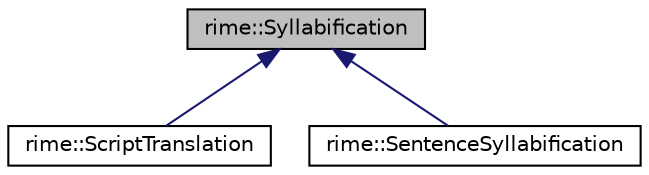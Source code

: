 digraph "rime::Syllabification"
{
  edge [fontname="Helvetica",fontsize="10",labelfontname="Helvetica",labelfontsize="10"];
  node [fontname="Helvetica",fontsize="10",shape=record];
  Node1 [label="rime::Syllabification",height=0.2,width=0.4,color="black", fillcolor="grey75", style="filled" fontcolor="black"];
  Node1 -> Node2 [dir="back",color="midnightblue",fontsize="10",style="solid",fontname="Helvetica"];
  Node2 [label="rime::ScriptTranslation",height=0.2,width=0.4,color="black", fillcolor="white", style="filled",URL="$a00164.html"];
  Node1 -> Node3 [dir="back",color="midnightblue",fontsize="10",style="solid",fontname="Helvetica"];
  Node3 [label="rime::SentenceSyllabification",height=0.2,width=0.4,color="black", fillcolor="white", style="filled",URL="$a00171.html"];
}
